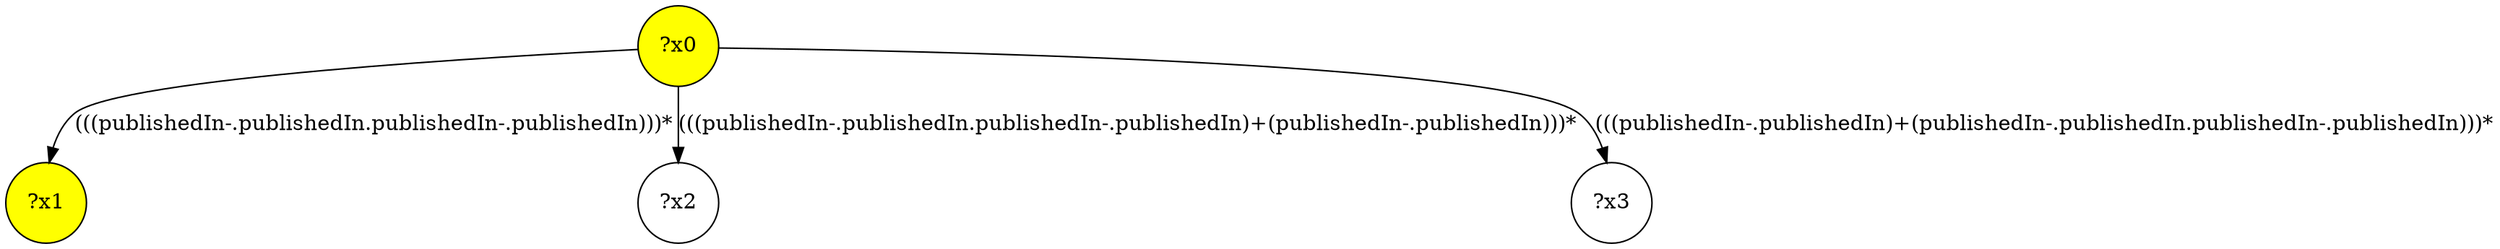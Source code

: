 digraph g {
	x0 [fillcolor="yellow", style="filled," shape=circle, label="?x0"];
	x1 [fillcolor="yellow", style="filled," shape=circle, label="?x1"];
	x0 -> x1 [label="(((publishedIn-.publishedIn.publishedIn-.publishedIn)))*"];
	x2 [shape=circle, label="?x2"];
	x0 -> x2 [label="(((publishedIn-.publishedIn.publishedIn-.publishedIn)+(publishedIn-.publishedIn)))*"];
	x3 [shape=circle, label="?x3"];
	x0 -> x3 [label="(((publishedIn-.publishedIn)+(publishedIn-.publishedIn.publishedIn-.publishedIn)))*"];
}
